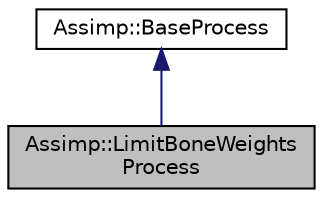 digraph "Assimp::LimitBoneWeightsProcess"
{
  edge [fontname="Helvetica",fontsize="10",labelfontname="Helvetica",labelfontsize="10"];
  node [fontname="Helvetica",fontsize="10",shape=record];
  Node1 [label="Assimp::LimitBoneWeights\lProcess",height=0.2,width=0.4,color="black", fillcolor="grey75", style="filled", fontcolor="black"];
  Node2 -> Node1 [dir="back",color="midnightblue",fontsize="10",style="solid",fontname="Helvetica"];
  Node2 [label="Assimp::BaseProcess",height=0.2,width=0.4,color="black", fillcolor="white", style="filled",URL="$class_assimp_1_1_base_process.html"];
}

